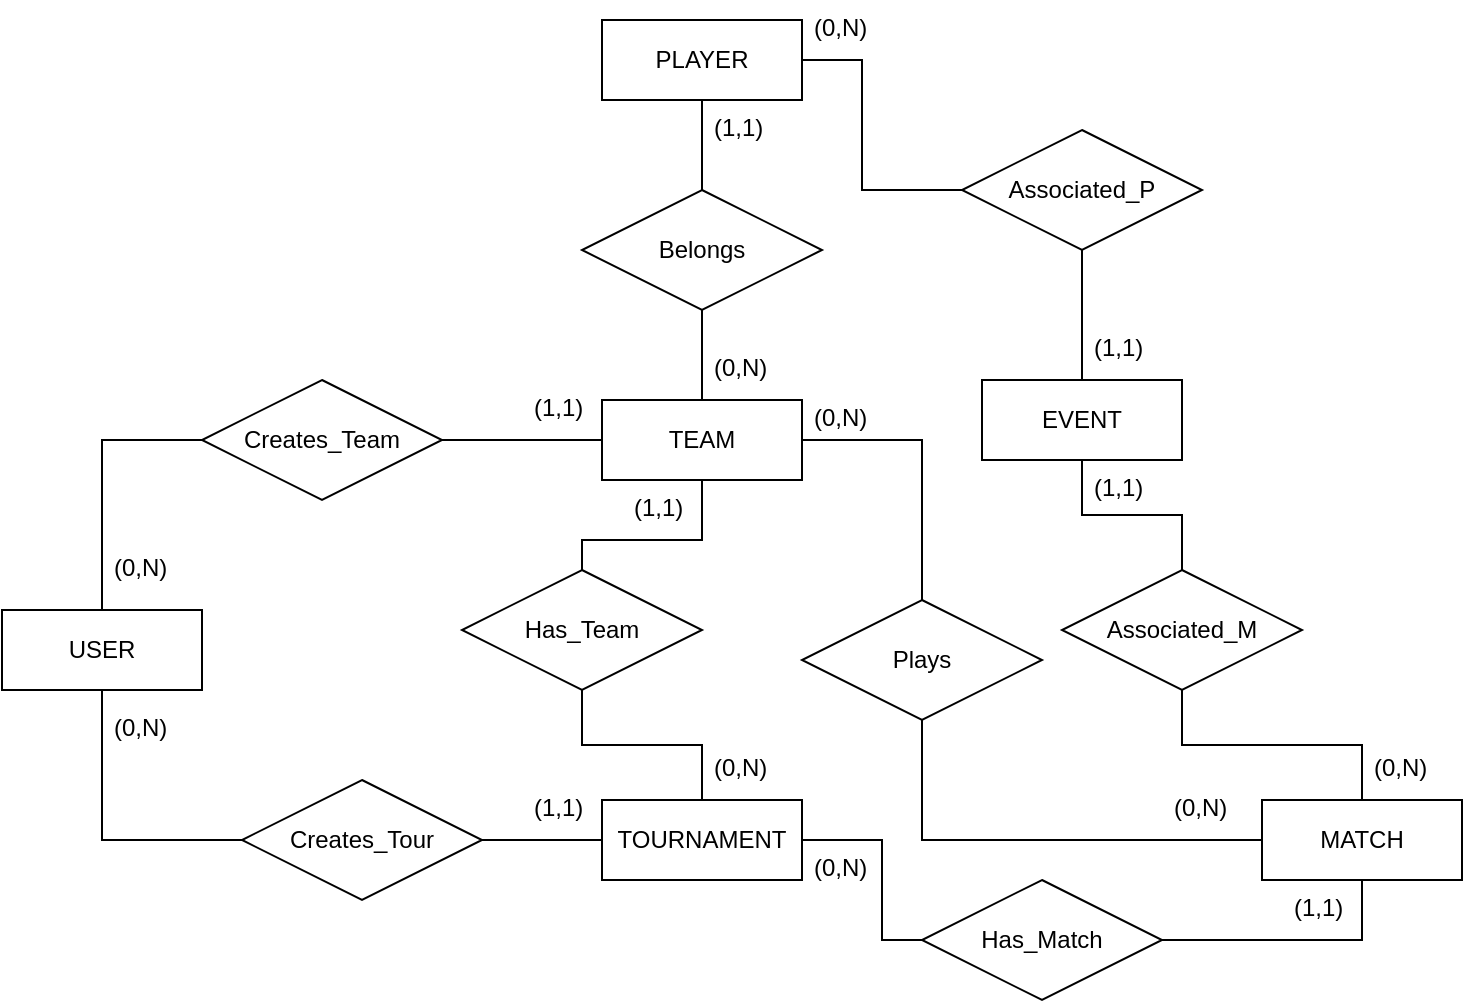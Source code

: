 <mxfile version="24.2.7" type="device">
  <diagram name="Page-1" id="P8B8Qclp0PUQe0bR9hMs">
    <mxGraphModel dx="1134" dy="654" grid="1" gridSize="10" guides="1" tooltips="1" connect="1" arrows="1" fold="1" page="1" pageScale="1" pageWidth="827" pageHeight="1169" math="0" shadow="0">
      <root>
        <mxCell id="0" />
        <mxCell id="1" parent="0" />
        <mxCell id="50zjh5lBp7zg26SEbjsQ-48" style="edgeStyle=orthogonalEdgeStyle;rounded=0;orthogonalLoop=1;jettySize=auto;html=1;entryX=0.5;entryY=0;entryDx=0;entryDy=0;exitX=1;exitY=0.5;exitDx=0;exitDy=0;endArrow=none;endFill=0;" edge="1" parent="1" source="50zjh5lBp7zg26SEbjsQ-1" target="50zjh5lBp7zg26SEbjsQ-47">
          <mxGeometry relative="1" as="geometry" />
        </mxCell>
        <mxCell id="50zjh5lBp7zg26SEbjsQ-1" value="TEAM" style="whiteSpace=wrap;html=1;align=center;" vertex="1" parent="1">
          <mxGeometry x="520" y="690" width="100" height="40" as="geometry" />
        </mxCell>
        <mxCell id="50zjh5lBp7zg26SEbjsQ-32" style="edgeStyle=orthogonalEdgeStyle;rounded=0;orthogonalLoop=1;jettySize=auto;html=1;entryX=0.5;entryY=0;entryDx=0;entryDy=0;endArrow=none;endFill=0;" edge="1" parent="1" source="50zjh5lBp7zg26SEbjsQ-2" target="50zjh5lBp7zg26SEbjsQ-29">
          <mxGeometry relative="1" as="geometry" />
        </mxCell>
        <mxCell id="50zjh5lBp7zg26SEbjsQ-36" style="edgeStyle=orthogonalEdgeStyle;rounded=0;orthogonalLoop=1;jettySize=auto;html=1;entryX=0;entryY=0.5;entryDx=0;entryDy=0;endArrow=none;endFill=0;" edge="1" parent="1" source="50zjh5lBp7zg26SEbjsQ-2" target="50zjh5lBp7zg26SEbjsQ-35">
          <mxGeometry relative="1" as="geometry">
            <Array as="points">
              <mxPoint x="650" y="520" />
              <mxPoint x="650" y="585" />
            </Array>
          </mxGeometry>
        </mxCell>
        <mxCell id="50zjh5lBp7zg26SEbjsQ-2" value="PLAYER" style="whiteSpace=wrap;html=1;align=center;" vertex="1" parent="1">
          <mxGeometry x="520" y="500" width="100" height="40" as="geometry" />
        </mxCell>
        <mxCell id="50zjh5lBp7zg26SEbjsQ-43" style="edgeStyle=orthogonalEdgeStyle;rounded=0;orthogonalLoop=1;jettySize=auto;html=1;endArrow=none;endFill=0;" edge="1" parent="1" source="50zjh5lBp7zg26SEbjsQ-3" target="50zjh5lBp7zg26SEbjsQ-42">
          <mxGeometry relative="1" as="geometry" />
        </mxCell>
        <mxCell id="50zjh5lBp7zg26SEbjsQ-3" value="EVENT" style="whiteSpace=wrap;html=1;align=center;" vertex="1" parent="1">
          <mxGeometry x="710" y="680" width="100" height="40" as="geometry" />
        </mxCell>
        <mxCell id="50zjh5lBp7zg26SEbjsQ-4" value="MATCH" style="whiteSpace=wrap;html=1;align=center;" vertex="1" parent="1">
          <mxGeometry x="850" y="890" width="100" height="40" as="geometry" />
        </mxCell>
        <mxCell id="50zjh5lBp7zg26SEbjsQ-5" value="TOURNAMENT" style="whiteSpace=wrap;html=1;align=center;" vertex="1" parent="1">
          <mxGeometry x="520" y="890" width="100" height="40" as="geometry" />
        </mxCell>
        <mxCell id="50zjh5lBp7zg26SEbjsQ-9" value="" style="edgeStyle=orthogonalEdgeStyle;rounded=0;orthogonalLoop=1;jettySize=auto;html=1;endArrow=none;endFill=0;entryX=0;entryY=0.5;entryDx=0;entryDy=0;exitX=0.5;exitY=0;exitDx=0;exitDy=0;" edge="1" parent="1" source="50zjh5lBp7zg26SEbjsQ-6" target="50zjh5lBp7zg26SEbjsQ-8">
          <mxGeometry relative="1" as="geometry" />
        </mxCell>
        <mxCell id="50zjh5lBp7zg26SEbjsQ-14" style="edgeStyle=orthogonalEdgeStyle;rounded=0;orthogonalLoop=1;jettySize=auto;html=1;entryX=0;entryY=0.5;entryDx=0;entryDy=0;exitX=0.5;exitY=1;exitDx=0;exitDy=0;endArrow=none;endFill=0;" edge="1" parent="1" source="50zjh5lBp7zg26SEbjsQ-6" target="50zjh5lBp7zg26SEbjsQ-13">
          <mxGeometry relative="1" as="geometry" />
        </mxCell>
        <mxCell id="50zjh5lBp7zg26SEbjsQ-6" value="USER" style="whiteSpace=wrap;html=1;align=center;" vertex="1" parent="1">
          <mxGeometry x="220" y="795" width="100" height="40" as="geometry" />
        </mxCell>
        <mxCell id="50zjh5lBp7zg26SEbjsQ-10" style="edgeStyle=orthogonalEdgeStyle;rounded=0;orthogonalLoop=1;jettySize=auto;html=1;entryX=0;entryY=0.5;entryDx=0;entryDy=0;endArrow=none;endFill=0;" edge="1" parent="1" source="50zjh5lBp7zg26SEbjsQ-8" target="50zjh5lBp7zg26SEbjsQ-1">
          <mxGeometry relative="1" as="geometry" />
        </mxCell>
        <mxCell id="50zjh5lBp7zg26SEbjsQ-8" value="Creates_Team" style="shape=rhombus;perimeter=rhombusPerimeter;whiteSpace=wrap;html=1;align=center;" vertex="1" parent="1">
          <mxGeometry x="320" y="680" width="120" height="60" as="geometry" />
        </mxCell>
        <mxCell id="50zjh5lBp7zg26SEbjsQ-11" value="(0,N)" style="text;strokeColor=none;fillColor=none;spacingLeft=4;spacingRight=4;overflow=hidden;rotatable=0;points=[[0,0.5],[1,0.5]];portConstraint=eastwest;fontSize=12;whiteSpace=wrap;html=1;" vertex="1" parent="1">
          <mxGeometry x="270" y="760" width="40" height="30" as="geometry" />
        </mxCell>
        <mxCell id="50zjh5lBp7zg26SEbjsQ-12" value="(1,1)" style="text;strokeColor=none;fillColor=none;spacingLeft=4;spacingRight=4;overflow=hidden;rotatable=0;points=[[0,0.5],[1,0.5]];portConstraint=eastwest;fontSize=12;whiteSpace=wrap;html=1;" vertex="1" parent="1">
          <mxGeometry x="480" y="680" width="40" height="30" as="geometry" />
        </mxCell>
        <mxCell id="50zjh5lBp7zg26SEbjsQ-15" style="edgeStyle=orthogonalEdgeStyle;rounded=0;orthogonalLoop=1;jettySize=auto;html=1;entryX=0;entryY=0.5;entryDx=0;entryDy=0;endArrow=none;endFill=0;" edge="1" parent="1" source="50zjh5lBp7zg26SEbjsQ-13" target="50zjh5lBp7zg26SEbjsQ-5">
          <mxGeometry relative="1" as="geometry" />
        </mxCell>
        <mxCell id="50zjh5lBp7zg26SEbjsQ-13" value="Creates_Tour" style="shape=rhombus;perimeter=rhombusPerimeter;whiteSpace=wrap;html=1;align=center;" vertex="1" parent="1">
          <mxGeometry x="340" y="880" width="120" height="60" as="geometry" />
        </mxCell>
        <mxCell id="50zjh5lBp7zg26SEbjsQ-16" value="(1,1)" style="text;strokeColor=none;fillColor=none;spacingLeft=4;spacingRight=4;overflow=hidden;rotatable=0;points=[[0,0.5],[1,0.5]];portConstraint=eastwest;fontSize=12;whiteSpace=wrap;html=1;" vertex="1" parent="1">
          <mxGeometry x="480" y="880" width="40" height="30" as="geometry" />
        </mxCell>
        <mxCell id="50zjh5lBp7zg26SEbjsQ-17" value="(0,N)" style="text;strokeColor=none;fillColor=none;spacingLeft=4;spacingRight=4;overflow=hidden;rotatable=0;points=[[0,0.5],[1,0.5]];portConstraint=eastwest;fontSize=12;whiteSpace=wrap;html=1;" vertex="1" parent="1">
          <mxGeometry x="270" y="840" width="40" height="30" as="geometry" />
        </mxCell>
        <mxCell id="50zjh5lBp7zg26SEbjsQ-21" style="edgeStyle=orthogonalEdgeStyle;rounded=0;orthogonalLoop=1;jettySize=auto;html=1;exitX=0;exitY=0.5;exitDx=0;exitDy=0;entryX=1;entryY=0.5;entryDx=0;entryDy=0;endArrow=none;endFill=0;" edge="1" parent="1" source="50zjh5lBp7zg26SEbjsQ-18" target="50zjh5lBp7zg26SEbjsQ-5">
          <mxGeometry relative="1" as="geometry">
            <Array as="points">
              <mxPoint x="660" y="960" />
              <mxPoint x="660" y="910" />
            </Array>
          </mxGeometry>
        </mxCell>
        <mxCell id="50zjh5lBp7zg26SEbjsQ-41" style="edgeStyle=orthogonalEdgeStyle;rounded=0;orthogonalLoop=1;jettySize=auto;html=1;entryX=0.5;entryY=1;entryDx=0;entryDy=0;endArrow=none;endFill=0;exitX=1;exitY=0.5;exitDx=0;exitDy=0;" edge="1" parent="1" source="50zjh5lBp7zg26SEbjsQ-18" target="50zjh5lBp7zg26SEbjsQ-4">
          <mxGeometry relative="1" as="geometry">
            <Array as="points">
              <mxPoint x="900" y="960" />
            </Array>
          </mxGeometry>
        </mxCell>
        <mxCell id="50zjh5lBp7zg26SEbjsQ-18" value="Has_Match" style="shape=rhombus;perimeter=rhombusPerimeter;whiteSpace=wrap;html=1;align=center;" vertex="1" parent="1">
          <mxGeometry x="680" y="930" width="120" height="60" as="geometry" />
        </mxCell>
        <mxCell id="50zjh5lBp7zg26SEbjsQ-22" value="(0,N)" style="text;strokeColor=none;fillColor=none;spacingLeft=4;spacingRight=4;overflow=hidden;rotatable=0;points=[[0,0.5],[1,0.5]];portConstraint=eastwest;fontSize=12;whiteSpace=wrap;html=1;" vertex="1" parent="1">
          <mxGeometry x="620" y="910" width="40" height="30" as="geometry" />
        </mxCell>
        <mxCell id="50zjh5lBp7zg26SEbjsQ-23" value="(1,1)" style="text;strokeColor=none;fillColor=none;spacingLeft=4;spacingRight=4;overflow=hidden;rotatable=0;points=[[0,0.5],[1,0.5]];portConstraint=eastwest;fontSize=12;whiteSpace=wrap;html=1;" vertex="1" parent="1">
          <mxGeometry x="860" y="930" width="40" height="30" as="geometry" />
        </mxCell>
        <mxCell id="50zjh5lBp7zg26SEbjsQ-25" style="edgeStyle=orthogonalEdgeStyle;rounded=0;orthogonalLoop=1;jettySize=auto;html=1;entryX=0.5;entryY=0;entryDx=0;entryDy=0;endArrow=none;endFill=0;" edge="1" parent="1" source="50zjh5lBp7zg26SEbjsQ-24" target="50zjh5lBp7zg26SEbjsQ-5">
          <mxGeometry relative="1" as="geometry" />
        </mxCell>
        <mxCell id="50zjh5lBp7zg26SEbjsQ-26" style="edgeStyle=orthogonalEdgeStyle;rounded=0;orthogonalLoop=1;jettySize=auto;html=1;entryX=0.5;entryY=1;entryDx=0;entryDy=0;endArrow=none;endFill=0;" edge="1" parent="1" source="50zjh5lBp7zg26SEbjsQ-24" target="50zjh5lBp7zg26SEbjsQ-1">
          <mxGeometry relative="1" as="geometry">
            <mxPoint x="570" y="740" as="targetPoint" />
            <Array as="points">
              <mxPoint x="510" y="760" />
              <mxPoint x="570" y="760" />
            </Array>
          </mxGeometry>
        </mxCell>
        <mxCell id="50zjh5lBp7zg26SEbjsQ-24" value="Has_Team" style="shape=rhombus;perimeter=rhombusPerimeter;whiteSpace=wrap;html=1;align=center;" vertex="1" parent="1">
          <mxGeometry x="450" y="775" width="120" height="60" as="geometry" />
        </mxCell>
        <mxCell id="50zjh5lBp7zg26SEbjsQ-27" value="(1,1)" style="text;strokeColor=none;fillColor=none;spacingLeft=4;spacingRight=4;overflow=hidden;rotatable=0;points=[[0,0.5],[1,0.5]];portConstraint=eastwest;fontSize=12;whiteSpace=wrap;html=1;" vertex="1" parent="1">
          <mxGeometry x="530" y="730" width="40" height="30" as="geometry" />
        </mxCell>
        <mxCell id="50zjh5lBp7zg26SEbjsQ-28" value="(0,N)" style="text;strokeColor=none;fillColor=none;spacingLeft=4;spacingRight=4;overflow=hidden;rotatable=0;points=[[0,0.5],[1,0.5]];portConstraint=eastwest;fontSize=12;whiteSpace=wrap;html=1;" vertex="1" parent="1">
          <mxGeometry x="570" y="860" width="40" height="30" as="geometry" />
        </mxCell>
        <mxCell id="50zjh5lBp7zg26SEbjsQ-31" style="edgeStyle=orthogonalEdgeStyle;rounded=0;orthogonalLoop=1;jettySize=auto;html=1;entryX=0.5;entryY=0;entryDx=0;entryDy=0;endArrow=none;endFill=0;" edge="1" parent="1" source="50zjh5lBp7zg26SEbjsQ-29" target="50zjh5lBp7zg26SEbjsQ-1">
          <mxGeometry relative="1" as="geometry" />
        </mxCell>
        <mxCell id="50zjh5lBp7zg26SEbjsQ-29" value="Belongs" style="shape=rhombus;perimeter=rhombusPerimeter;whiteSpace=wrap;html=1;align=center;" vertex="1" parent="1">
          <mxGeometry x="510" y="585" width="120" height="60" as="geometry" />
        </mxCell>
        <mxCell id="50zjh5lBp7zg26SEbjsQ-33" value="(1,1)" style="text;strokeColor=none;fillColor=none;spacingLeft=4;spacingRight=4;overflow=hidden;rotatable=0;points=[[0,0.5],[1,0.5]];portConstraint=eastwest;fontSize=12;whiteSpace=wrap;html=1;" vertex="1" parent="1">
          <mxGeometry x="570" y="540" width="40" height="30" as="geometry" />
        </mxCell>
        <mxCell id="50zjh5lBp7zg26SEbjsQ-34" value="(0,N)" style="text;strokeColor=none;fillColor=none;spacingLeft=4;spacingRight=4;overflow=hidden;rotatable=0;points=[[0,0.5],[1,0.5]];portConstraint=eastwest;fontSize=12;whiteSpace=wrap;html=1;" vertex="1" parent="1">
          <mxGeometry x="570" y="660" width="40" height="30" as="geometry" />
        </mxCell>
        <mxCell id="50zjh5lBp7zg26SEbjsQ-38" style="edgeStyle=orthogonalEdgeStyle;rounded=0;orthogonalLoop=1;jettySize=auto;html=1;exitX=0.5;exitY=1;exitDx=0;exitDy=0;entryX=0.5;entryY=0;entryDx=0;entryDy=0;endArrow=none;endFill=0;" edge="1" parent="1" source="50zjh5lBp7zg26SEbjsQ-35" target="50zjh5lBp7zg26SEbjsQ-3">
          <mxGeometry relative="1" as="geometry" />
        </mxCell>
        <mxCell id="50zjh5lBp7zg26SEbjsQ-35" value="Associated_P" style="shape=rhombus;perimeter=rhombusPerimeter;whiteSpace=wrap;html=1;align=center;" vertex="1" parent="1">
          <mxGeometry x="700" y="555" width="120" height="60" as="geometry" />
        </mxCell>
        <mxCell id="50zjh5lBp7zg26SEbjsQ-37" value="(0,N)" style="text;strokeColor=none;fillColor=none;spacingLeft=4;spacingRight=4;overflow=hidden;rotatable=0;points=[[0,0.5],[1,0.5]];portConstraint=eastwest;fontSize=12;whiteSpace=wrap;html=1;" vertex="1" parent="1">
          <mxGeometry x="620" y="490" width="40" height="30" as="geometry" />
        </mxCell>
        <mxCell id="50zjh5lBp7zg26SEbjsQ-39" value="(1,1)" style="text;strokeColor=none;fillColor=none;spacingLeft=4;spacingRight=4;overflow=hidden;rotatable=0;points=[[0,0.5],[1,0.5]];portConstraint=eastwest;fontSize=12;whiteSpace=wrap;html=1;" vertex="1" parent="1">
          <mxGeometry x="760" y="650" width="40" height="30" as="geometry" />
        </mxCell>
        <mxCell id="50zjh5lBp7zg26SEbjsQ-44" style="edgeStyle=orthogonalEdgeStyle;rounded=0;orthogonalLoop=1;jettySize=auto;html=1;entryX=0.5;entryY=0;entryDx=0;entryDy=0;endArrow=none;endFill=0;" edge="1" parent="1" source="50zjh5lBp7zg26SEbjsQ-42" target="50zjh5lBp7zg26SEbjsQ-4">
          <mxGeometry relative="1" as="geometry" />
        </mxCell>
        <mxCell id="50zjh5lBp7zg26SEbjsQ-42" value="Associated_M" style="shape=rhombus;perimeter=rhombusPerimeter;whiteSpace=wrap;html=1;align=center;" vertex="1" parent="1">
          <mxGeometry x="750" y="775" width="120" height="60" as="geometry" />
        </mxCell>
        <mxCell id="50zjh5lBp7zg26SEbjsQ-45" value="(1,1)" style="text;strokeColor=none;fillColor=none;spacingLeft=4;spacingRight=4;overflow=hidden;rotatable=0;points=[[0,0.5],[1,0.5]];portConstraint=eastwest;fontSize=12;whiteSpace=wrap;html=1;" vertex="1" parent="1">
          <mxGeometry x="760" y="720" width="40" height="30" as="geometry" />
        </mxCell>
        <mxCell id="50zjh5lBp7zg26SEbjsQ-46" value="(0,N)" style="text;strokeColor=none;fillColor=none;spacingLeft=4;spacingRight=4;overflow=hidden;rotatable=0;points=[[0,0.5],[1,0.5]];portConstraint=eastwest;fontSize=12;whiteSpace=wrap;html=1;" vertex="1" parent="1">
          <mxGeometry x="900" y="860" width="40" height="30" as="geometry" />
        </mxCell>
        <mxCell id="50zjh5lBp7zg26SEbjsQ-55" style="edgeStyle=orthogonalEdgeStyle;rounded=0;orthogonalLoop=1;jettySize=auto;html=1;entryX=0;entryY=0.5;entryDx=0;entryDy=0;exitX=0.5;exitY=1;exitDx=0;exitDy=0;endArrow=none;endFill=0;" edge="1" parent="1" source="50zjh5lBp7zg26SEbjsQ-47" target="50zjh5lBp7zg26SEbjsQ-4">
          <mxGeometry relative="1" as="geometry" />
        </mxCell>
        <mxCell id="50zjh5lBp7zg26SEbjsQ-47" value="Plays" style="shape=rhombus;perimeter=rhombusPerimeter;whiteSpace=wrap;html=1;align=center;" vertex="1" parent="1">
          <mxGeometry x="620" y="790" width="120" height="60" as="geometry" />
        </mxCell>
        <mxCell id="50zjh5lBp7zg26SEbjsQ-51" value="(0,N)" style="text;strokeColor=none;fillColor=none;spacingLeft=4;spacingRight=4;overflow=hidden;rotatable=0;points=[[0,0.5],[1,0.5]];portConstraint=eastwest;fontSize=12;whiteSpace=wrap;html=1;" vertex="1" parent="1">
          <mxGeometry x="620" y="685" width="40" height="30" as="geometry" />
        </mxCell>
        <mxCell id="50zjh5lBp7zg26SEbjsQ-56" value="(0,N)" style="text;strokeColor=none;fillColor=none;spacingLeft=4;spacingRight=4;overflow=hidden;rotatable=0;points=[[0,0.5],[1,0.5]];portConstraint=eastwest;fontSize=12;whiteSpace=wrap;html=1;" vertex="1" parent="1">
          <mxGeometry x="800" y="880" width="40" height="30" as="geometry" />
        </mxCell>
      </root>
    </mxGraphModel>
  </diagram>
</mxfile>
